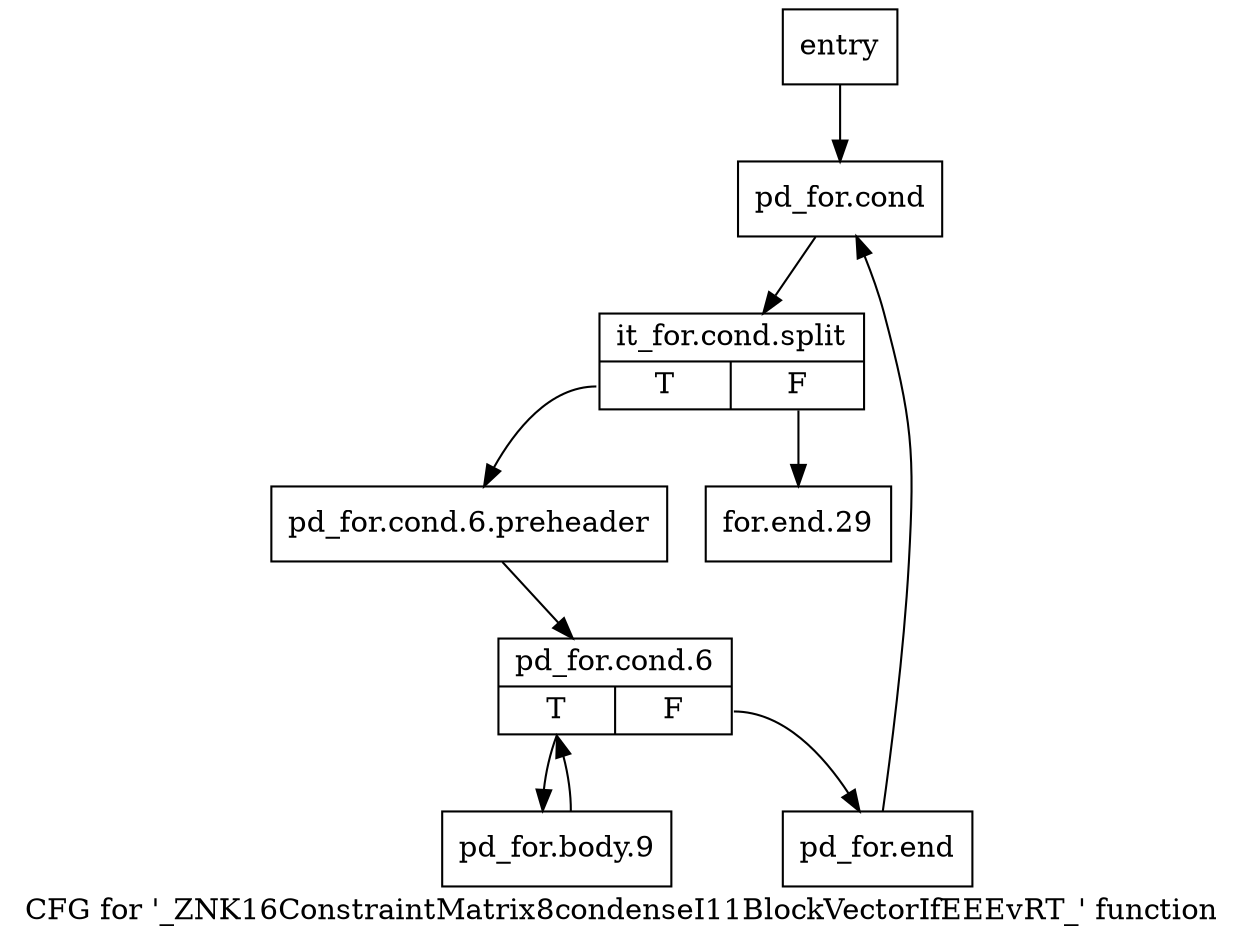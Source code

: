 digraph "CFG for '_ZNK16ConstraintMatrix8condenseI11BlockVectorIfEEEvRT_' function" {
	label="CFG for '_ZNK16ConstraintMatrix8condenseI11BlockVectorIfEEEvRT_' function";

	Node0x4150480 [shape=record,label="{entry}"];
	Node0x4150480 -> Node0x41504d0;
	Node0x41504d0 [shape=record,label="{pd_for.cond}"];
	Node0x41504d0 -> Node0x9f0b400;
	Node0x9f0b400 [shape=record,label="{it_for.cond.split|{<s0>T|<s1>F}}"];
	Node0x9f0b400:s0 -> Node0x4150520;
	Node0x9f0b400:s1 -> Node0x4161380;
	Node0x4150520 [shape=record,label="{pd_for.cond.6.preheader}"];
	Node0x4150520 -> Node0x4150570;
	Node0x4150570 [shape=record,label="{pd_for.cond.6|{<s0>T|<s1>F}}"];
	Node0x4150570:s0 -> Node0x41505c0;
	Node0x4150570:s1 -> Node0x4150610;
	Node0x41505c0 [shape=record,label="{pd_for.body.9}"];
	Node0x41505c0 -> Node0x4150570;
	Node0x4150610 [shape=record,label="{pd_for.end}"];
	Node0x4150610 -> Node0x41504d0;
	Node0x4161380 [shape=record,label="{for.end.29}"];
}

